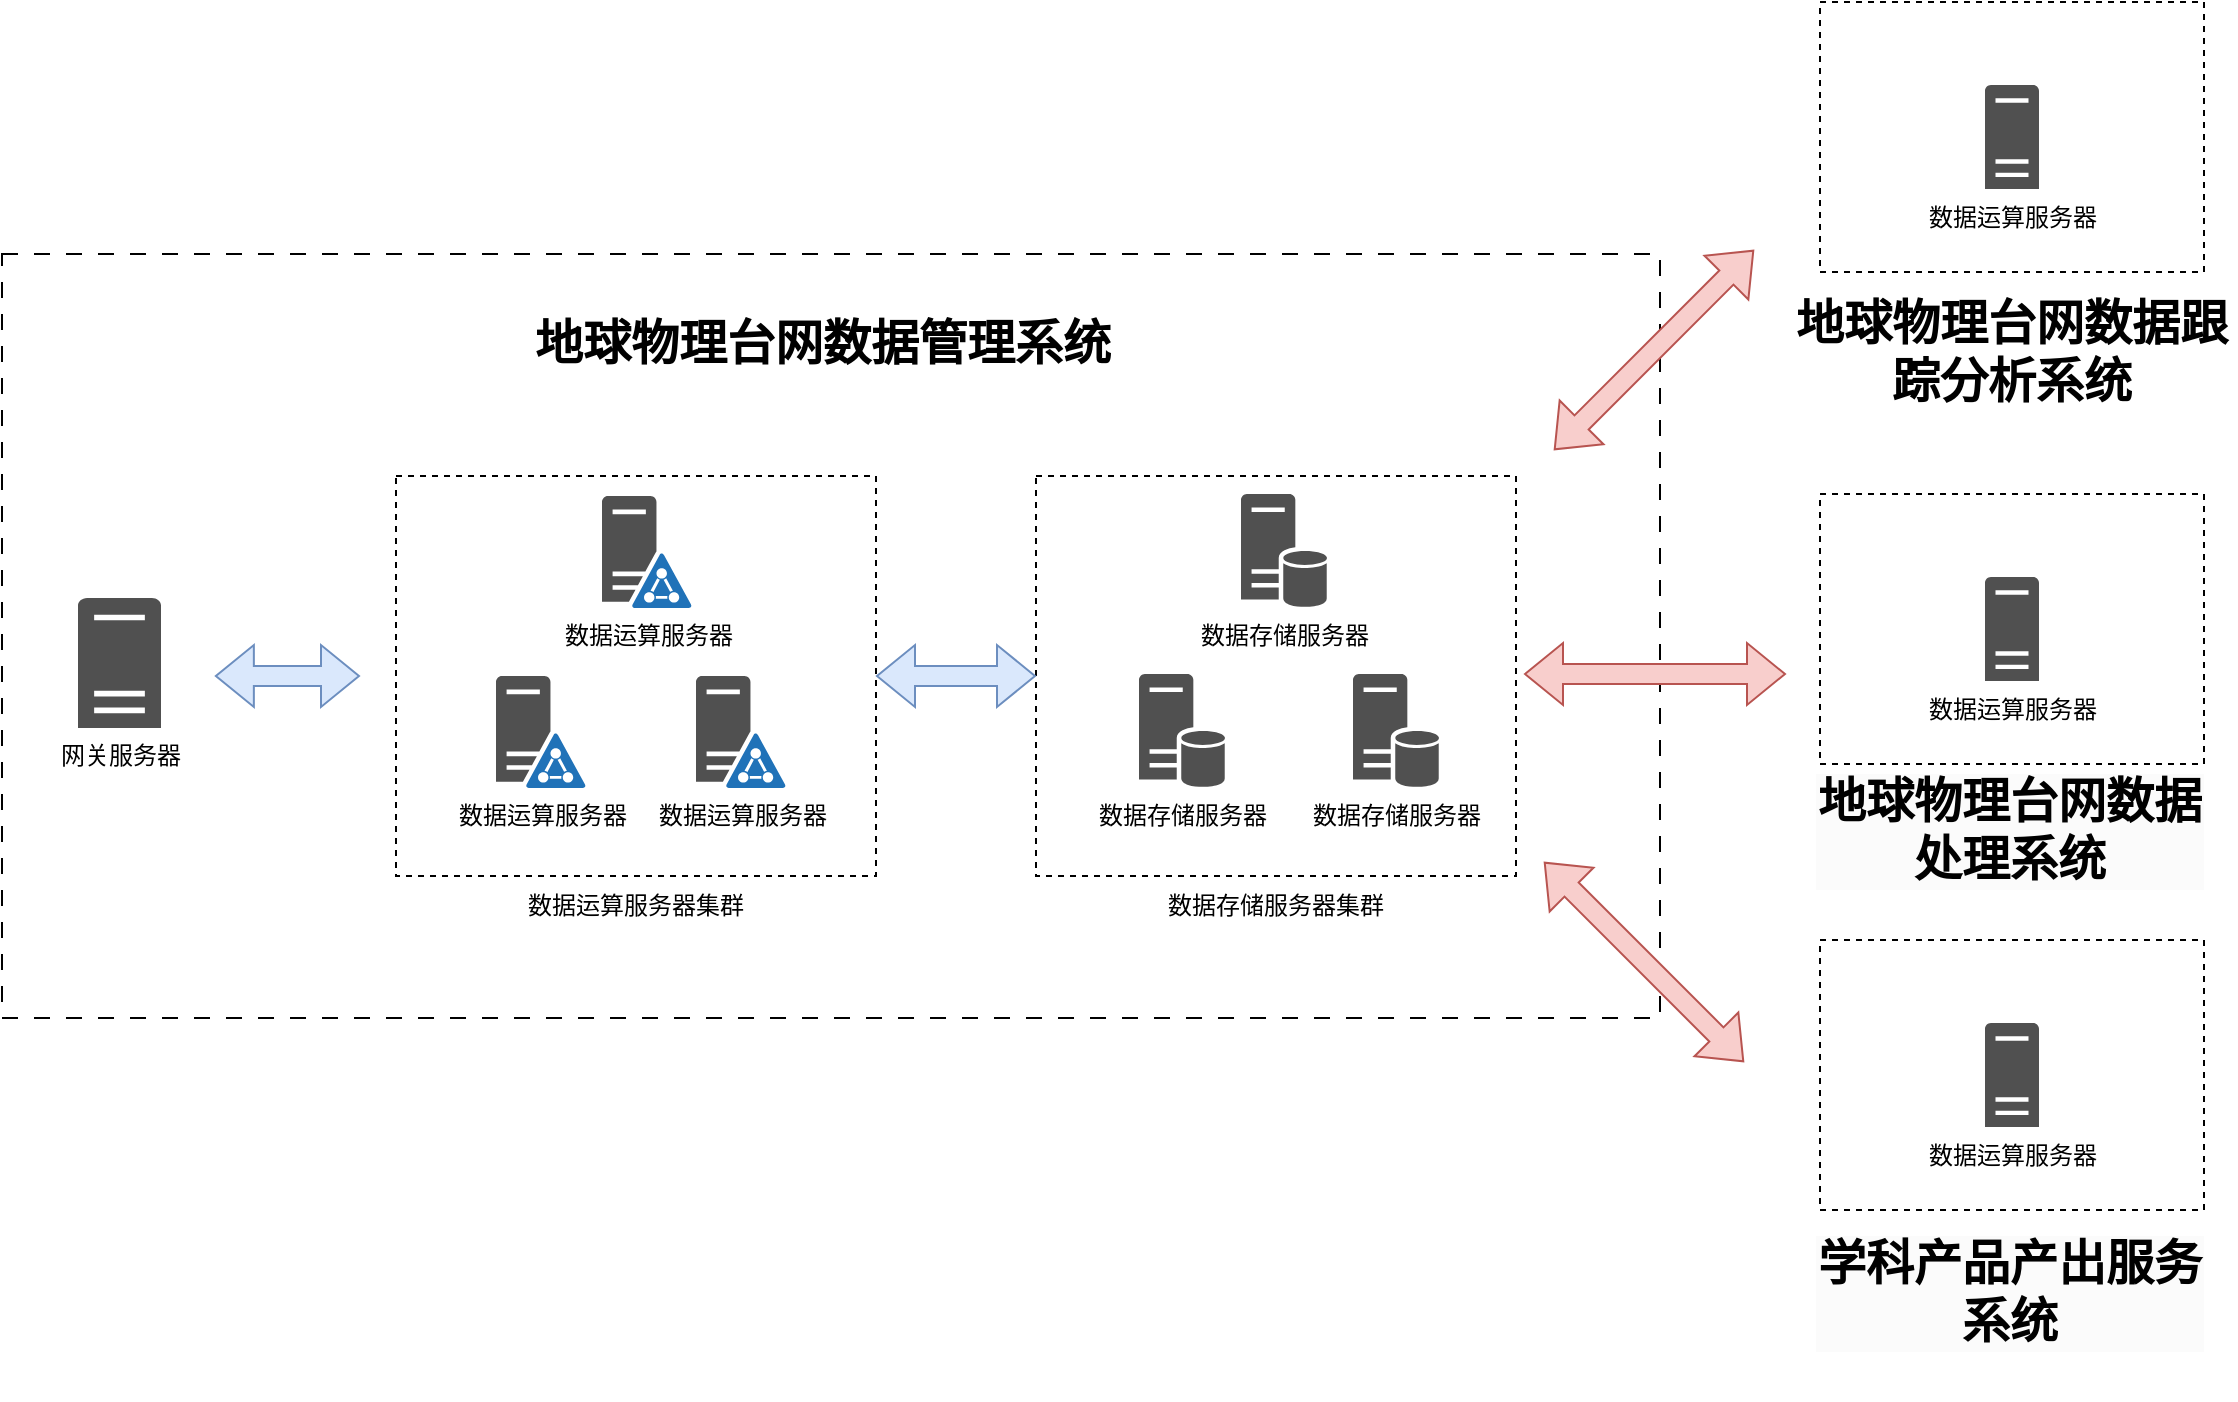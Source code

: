 <mxfile version="22.1.5" type="github" pages="2">
  <diagram name="Page-1" id="197159a0-c6a4-9194-75a8-e4174976684c">
    <mxGraphModel dx="1114" dy="709" grid="0" gridSize="10" guides="1" tooltips="1" connect="1" arrows="1" fold="1" page="1" pageScale="1.5" pageWidth="1169" pageHeight="826" background="none" math="0" shadow="0">
      <root>
        <mxCell id="0" style=";html=1;" />
        <mxCell id="1" style=";html=1;" parent="0" />
        <mxCell id="-atGY7Fb6HlqmJsTW_YP-7" value="" style="rounded=0;whiteSpace=wrap;html=1;dashed=1;dashPattern=8 8;" parent="1" vertex="1">
          <mxGeometry x="199" y="324" width="829" height="382" as="geometry" />
        </mxCell>
        <mxCell id="OvXPD-LgLy1YMoip5yQz-47" value="" style="rounded=0;whiteSpace=wrap;html=1;dashed=1;" parent="1" vertex="1">
          <mxGeometry x="1108" y="198" width="192" height="135" as="geometry" />
        </mxCell>
        <mxCell id="OvXPD-LgLy1YMoip5yQz-46" value="" style="rounded=0;whiteSpace=wrap;html=1;dashed=1;" parent="1" vertex="1">
          <mxGeometry x="1108" y="444" width="192" height="135" as="geometry" />
        </mxCell>
        <mxCell id="OvXPD-LgLy1YMoip5yQz-22" value="" style="rounded=0;whiteSpace=wrap;html=1;dashed=1;" parent="1" vertex="1">
          <mxGeometry x="716" y="435" width="240" height="200" as="geometry" />
        </mxCell>
        <mxCell id="OvXPD-LgLy1YMoip5yQz-21" value="" style="rounded=0;whiteSpace=wrap;html=1;dashed=1;" parent="1" vertex="1">
          <mxGeometry x="396" y="435" width="240" height="200" as="geometry" />
        </mxCell>
        <mxCell id="OvXPD-LgLy1YMoip5yQz-10" value="数据存储服务器" style="sketch=0;shadow=0;dashed=0;html=1;strokeColor=none;fillColor=#505050;labelPosition=center;verticalLabelPosition=bottom;verticalAlign=top;outlineConnect=0;align=center;shape=mxgraph.office.databases.database_server;" parent="1" vertex="1">
          <mxGeometry x="874.5" y="534" width="43" height="57" as="geometry" />
        </mxCell>
        <mxCell id="OvXPD-LgLy1YMoip5yQz-14" value="数据运算服务器" style="sketch=0;pointerEvents=1;shadow=0;dashed=0;html=1;strokeColor=none;fillColor=#505050;labelPosition=center;verticalLabelPosition=bottom;verticalAlign=top;outlineConnect=0;align=center;shape=mxgraph.office.servers.active_directory_federation_services_server_blue;" parent="1" vertex="1">
          <mxGeometry x="499" y="445" width="45" height="56" as="geometry" />
        </mxCell>
        <mxCell id="OvXPD-LgLy1YMoip5yQz-15" value="数据运算服务器" style="sketch=0;pointerEvents=1;shadow=0;dashed=0;html=1;strokeColor=none;fillColor=#505050;labelPosition=center;verticalLabelPosition=bottom;verticalAlign=top;outlineConnect=0;align=center;shape=mxgraph.office.servers.active_directory_federation_services_server_blue;" parent="1" vertex="1">
          <mxGeometry x="546" y="535" width="45" height="56" as="geometry" />
        </mxCell>
        <mxCell id="OvXPD-LgLy1YMoip5yQz-16" value="数据运算服务器" style="sketch=0;pointerEvents=1;shadow=0;dashed=0;html=1;strokeColor=none;fillColor=#505050;labelPosition=center;verticalLabelPosition=bottom;verticalAlign=top;outlineConnect=0;align=center;shape=mxgraph.office.servers.active_directory_federation_services_server_blue;" parent="1" vertex="1">
          <mxGeometry x="446" y="535" width="45" height="56" as="geometry" />
        </mxCell>
        <mxCell id="OvXPD-LgLy1YMoip5yQz-17" value="数据存储服务器" style="sketch=0;shadow=0;dashed=0;html=1;strokeColor=none;fillColor=#505050;labelPosition=center;verticalLabelPosition=bottom;verticalAlign=top;outlineConnect=0;align=center;shape=mxgraph.office.databases.database_server;" parent="1" vertex="1">
          <mxGeometry x="767.5" y="534" width="43" height="57" as="geometry" />
        </mxCell>
        <mxCell id="OvXPD-LgLy1YMoip5yQz-18" value="数据存储服务器" style="sketch=0;shadow=0;dashed=0;html=1;strokeColor=none;fillColor=#505050;labelPosition=center;verticalLabelPosition=bottom;verticalAlign=top;outlineConnect=0;align=center;shape=mxgraph.office.databases.database_server;" parent="1" vertex="1">
          <mxGeometry x="818.5" y="444" width="43" height="57" as="geometry" />
        </mxCell>
        <mxCell id="OvXPD-LgLy1YMoip5yQz-23" value="网关服务器" style="sketch=0;pointerEvents=1;shadow=0;dashed=0;html=1;strokeColor=none;fillColor=#505050;labelPosition=center;verticalLabelPosition=bottom;verticalAlign=top;outlineConnect=0;align=center;shape=mxgraph.office.servers.server_generic;" parent="1" vertex="1">
          <mxGeometry x="237" y="496" width="41.5" height="65" as="geometry" />
        </mxCell>
        <mxCell id="OvXPD-LgLy1YMoip5yQz-31" value="" style="shape=flexArrow;endArrow=classic;startArrow=classic;html=1;rounded=0;fillColor=#dae8fc;strokeColor=#6c8ebf;" parent="1" edge="1">
          <mxGeometry width="100" height="100" relative="1" as="geometry">
            <mxPoint x="636" y="535" as="sourcePoint" />
            <mxPoint x="716" y="535" as="targetPoint" />
          </mxGeometry>
        </mxCell>
        <mxCell id="OvXPD-LgLy1YMoip5yQz-33" value="" style="shape=flexArrow;endArrow=classic;startArrow=classic;html=1;rounded=0;fillColor=#dae8fc;strokeColor=#6c8ebf;" parent="1" edge="1">
          <mxGeometry width="100" height="100" relative="1" as="geometry">
            <mxPoint x="378" y="535" as="sourcePoint" />
            <mxPoint x="305.429" y="535" as="targetPoint" />
          </mxGeometry>
        </mxCell>
        <mxCell id="OvXPD-LgLy1YMoip5yQz-36" value="数据运算服务器集群" style="text;html=1;strokeColor=none;fillColor=none;align=center;verticalAlign=middle;whiteSpace=wrap;rounded=0;" parent="1" vertex="1">
          <mxGeometry x="461" y="635" width="110" height="30" as="geometry" />
        </mxCell>
        <mxCell id="OvXPD-LgLy1YMoip5yQz-37" value="数据存储服务器集群" style="text;html=1;strokeColor=none;fillColor=none;align=center;verticalAlign=middle;whiteSpace=wrap;rounded=0;" parent="1" vertex="1">
          <mxGeometry x="781" y="635" width="110" height="30" as="geometry" />
        </mxCell>
        <mxCell id="OvXPD-LgLy1YMoip5yQz-40" value="&lt;p class=&quot;MsoNormal&quot;&gt;&lt;font style=&quot;font-size: 24px;&quot;&gt;地球物理台网数据管理系统&lt;/font&gt;&lt;/p&gt;" style="text;html=1;strokeColor=none;fillColor=none;align=center;verticalAlign=middle;whiteSpace=wrap;rounded=0;fontStyle=1" parent="1" vertex="1">
          <mxGeometry x="433" y="354" width="353" height="30" as="geometry" />
        </mxCell>
        <mxCell id="OvXPD-LgLy1YMoip5yQz-42" value="数据运算服务器" style="sketch=0;pointerEvents=1;shadow=0;dashed=0;html=1;strokeColor=none;fillColor=#505050;labelPosition=center;verticalLabelPosition=bottom;verticalAlign=top;outlineConnect=0;align=center;shape=mxgraph.office.servers.server_generic;" parent="1" vertex="1">
          <mxGeometry x="1190.5" y="239.5" width="27" height="52" as="geometry" />
        </mxCell>
        <mxCell id="OvXPD-LgLy1YMoip5yQz-43" value="&lt;p class=&quot;MsoNormal&quot;&gt;&lt;font size=&quot;1&quot; style=&quot;&quot;&gt;&lt;b style=&quot;font-size: 24px;&quot;&gt;地球物理台网数据跟踪分析系统&lt;/b&gt;&lt;/font&gt;&lt;/p&gt;" style="text;whiteSpace=wrap;html=1;align=center;" parent="1" vertex="1">
          <mxGeometry x="1092" y="325.5" width="224" height="63.5" as="geometry" />
        </mxCell>
        <mxCell id="OvXPD-LgLy1YMoip5yQz-44" value="&lt;h1 style=&quot;border-color: var(--border-color); color: rgb(0, 0, 0); font-style: normal; font-variant-ligatures: normal; font-variant-caps: normal; letter-spacing: normal; orphans: 2; text-align: center; text-indent: 0px; text-transform: none; widows: 2; word-spacing: 0px; -webkit-text-stroke-width: 0px; background-color: rgb(251, 251, 251); text-decoration-thickness: initial; text-decoration-style: initial; text-decoration-color: initial;&quot;&gt;&lt;span style=&quot;border-color: var(--border-color);&quot;&gt;&lt;span style=&quot;border-color: var(--border-color);&quot;&gt;&lt;font face=&quot;Helvetica&quot; style=&quot;border-color: var(--border-color); font-size: 24px;&quot;&gt;地球物理台网数据处理系统&lt;/font&gt;&lt;/span&gt;&lt;/span&gt;&lt;/h1&gt;" style="text;whiteSpace=wrap;html=1;" parent="1" vertex="1">
          <mxGeometry x="1104" y="561" width="196" height="83" as="geometry" />
        </mxCell>
        <mxCell id="OvXPD-LgLy1YMoip5yQz-45" value="数据运算服务器" style="sketch=0;pointerEvents=1;shadow=0;dashed=0;html=1;strokeColor=none;fillColor=#505050;labelPosition=center;verticalLabelPosition=bottom;verticalAlign=top;outlineConnect=0;align=center;shape=mxgraph.office.servers.server_generic;" parent="1" vertex="1">
          <mxGeometry x="1190.5" y="485.5" width="27" height="52" as="geometry" />
        </mxCell>
        <mxCell id="-atGY7Fb6HlqmJsTW_YP-1" value="" style="rounded=0;whiteSpace=wrap;html=1;dashed=1;" parent="1" vertex="1">
          <mxGeometry x="1108" y="667" width="192" height="135" as="geometry" />
        </mxCell>
        <mxCell id="-atGY7Fb6HlqmJsTW_YP-2" value="&lt;h1 style=&quot;border-color: var(--border-color); color: rgb(0, 0, 0); font-family: Helvetica; font-style: normal; font-variant-ligatures: normal; font-variant-caps: normal; letter-spacing: normal; orphans: 2; text-align: center; text-indent: 0px; text-transform: none; widows: 2; word-spacing: 0px; -webkit-text-stroke-width: 0px; background-color: rgb(251, 251, 251); text-decoration-thickness: initial; text-decoration-style: initial; text-decoration-color: initial;&quot;&gt;&lt;p class=&quot;MsoNormal&quot;&gt;学科产品产出服务系统&lt;/p&gt;&lt;/h1&gt;" style="text;whiteSpace=wrap;html=1;" parent="1" vertex="1">
          <mxGeometry x="1104" y="784" width="196" height="83" as="geometry" />
        </mxCell>
        <mxCell id="-atGY7Fb6HlqmJsTW_YP-3" value="数据运算服务器" style="sketch=0;pointerEvents=1;shadow=0;dashed=0;html=1;strokeColor=none;fillColor=#505050;labelPosition=center;verticalLabelPosition=bottom;verticalAlign=top;outlineConnect=0;align=center;shape=mxgraph.office.servers.server_generic;" parent="1" vertex="1">
          <mxGeometry x="1190.5" y="708.5" width="27" height="52" as="geometry" />
        </mxCell>
        <mxCell id="-atGY7Fb6HlqmJsTW_YP-4" value="" style="shape=flexArrow;endArrow=classic;startArrow=classic;html=1;rounded=0;fillColor=#f8cecc;strokeColor=#b85450;" parent="1" edge="1">
          <mxGeometry width="100" height="100" relative="1" as="geometry">
            <mxPoint x="975" y="422" as="sourcePoint" />
            <mxPoint x="1075" y="322" as="targetPoint" />
          </mxGeometry>
        </mxCell>
        <mxCell id="-atGY7Fb6HlqmJsTW_YP-5" value="" style="shape=flexArrow;endArrow=classic;startArrow=classic;html=1;rounded=0;fillColor=#f8cecc;strokeColor=#b85450;" parent="1" edge="1">
          <mxGeometry width="100" height="100" relative="1" as="geometry">
            <mxPoint x="960" y="534" as="sourcePoint" />
            <mxPoint x="1091" y="534" as="targetPoint" />
          </mxGeometry>
        </mxCell>
        <mxCell id="-atGY7Fb6HlqmJsTW_YP-6" value="" style="shape=flexArrow;endArrow=classic;startArrow=classic;html=1;rounded=0;fillColor=#f8cecc;strokeColor=#b85450;" parent="1" edge="1">
          <mxGeometry width="100" height="100" relative="1" as="geometry">
            <mxPoint x="1070" y="728" as="sourcePoint" />
            <mxPoint x="970" y="628" as="targetPoint" />
          </mxGeometry>
        </mxCell>
      </root>
    </mxGraphModel>
  </diagram>
  <diagram id="-R49sftn46QtKF7uovSq" name="第 2 页">
    <mxGraphModel dx="-180" dy="496" grid="0" gridSize="10" guides="1" tooltips="1" connect="1" arrows="1" fold="1" page="1" pageScale="1" pageWidth="1200" pageHeight="1920" math="0" shadow="0">
      <root>
        <mxCell id="0" />
        <mxCell id="1" parent="0" />
        <mxCell id="VECzNdqrlb_GyDMpjDza-1" value="" style="rounded=0;whiteSpace=wrap;html=1;dashed=1;" parent="1" vertex="1">
          <mxGeometry x="1278" y="311" width="228" height="99" as="geometry" />
        </mxCell>
        <mxCell id="VECzNdqrlb_GyDMpjDza-2" value="(主)数据运算服务器" style="sketch=0;pointerEvents=1;shadow=0;dashed=0;html=1;strokeColor=none;fillColor=#505050;labelPosition=center;verticalLabelPosition=bottom;verticalAlign=top;outlineConnect=0;align=center;shape=mxgraph.office.servers.active_directory_federation_services_server_blue;" parent="1" vertex="1">
          <mxGeometry x="1319" y="323" width="45" height="56" as="geometry" />
        </mxCell>
        <mxCell id="VECzNdqrlb_GyDMpjDza-3" value="(备)数据运算服务器" style="sketch=0;pointerEvents=1;shadow=0;dashed=0;html=1;strokeColor=none;fillColor=#505050;labelPosition=center;verticalLabelPosition=bottom;verticalAlign=top;outlineConnect=0;align=center;shape=mxgraph.office.servers.active_directory_federation_services_server_blue;" parent="1" vertex="1">
          <mxGeometry x="1429" y="323" width="45" height="56" as="geometry" />
        </mxCell>
        <mxCell id="VECzNdqrlb_GyDMpjDza-4" value="数据运算服务器双机热备" style="text;html=1;strokeColor=none;fillColor=none;align=center;verticalAlign=middle;whiteSpace=wrap;rounded=0;" parent="1" vertex="1">
          <mxGeometry x="1335" y="407" width="139" height="30" as="geometry" />
        </mxCell>
        <mxCell id="VECzNdqrlb_GyDMpjDza-5" value="" style="rounded=0;whiteSpace=wrap;html=1;dashed=1;" parent="1" vertex="1">
          <mxGeometry x="1278" y="176" width="227" height="102" as="geometry" />
        </mxCell>
        <mxCell id="VECzNdqrlb_GyDMpjDza-6" value="(主)业务服务器" style="sketch=0;pointerEvents=1;shadow=0;dashed=0;html=1;strokeColor=none;fillColor=#505050;labelPosition=center;verticalLabelPosition=bottom;verticalAlign=top;outlineConnect=0;align=center;shape=mxgraph.office.security.trusted_application_server;" parent="1" vertex="1">
          <mxGeometry x="1318" y="188" width="46" height="57" as="geometry" />
        </mxCell>
        <mxCell id="VECzNdqrlb_GyDMpjDza-7" value="(备)业务服务器" style="sketch=0;pointerEvents=1;shadow=0;dashed=0;html=1;strokeColor=none;fillColor=#505050;labelPosition=center;verticalLabelPosition=bottom;verticalAlign=top;outlineConnect=0;align=center;shape=mxgraph.office.security.trusted_application_server;" parent="1" vertex="1">
          <mxGeometry x="1423" y="188" width="46" height="57" as="geometry" />
        </mxCell>
        <mxCell id="VECzNdqrlb_GyDMpjDza-8" value="业务服务器双机热备" style="text;html=1;strokeColor=none;fillColor=none;align=center;verticalAlign=middle;whiteSpace=wrap;rounded=0;" parent="1" vertex="1">
          <mxGeometry x="1322" y="275" width="139" height="30" as="geometry" />
        </mxCell>
        <mxCell id="VECzNdqrlb_GyDMpjDza-9" value="网关(负载均衡)服务器" style="sketch=0;pointerEvents=1;shadow=0;dashed=0;html=1;strokeColor=none;fillColor=#505050;labelPosition=center;verticalLabelPosition=bottom;verticalAlign=top;outlineConnect=0;align=center;shape=mxgraph.office.security.trusted_application_server;" parent="1" vertex="1">
          <mxGeometry x="1371" y="64" width="46" height="57" as="geometry" />
        </mxCell>
        <mxCell id="VECzNdqrlb_GyDMpjDza-10" value="&lt;span style=&quot;color: rgb(0, 0, 0); font-family: 宋体; font-size: 28px; font-style: normal; font-variant-ligatures: normal; font-variant-caps: normal; font-weight: 700; letter-spacing: normal; orphans: 2; text-align: left; text-indent: 0px; text-transform: none; widows: 2; word-spacing: 0px; -webkit-text-stroke-width: 0px; background-color: rgb(251, 251, 251); text-decoration-thickness: initial; text-decoration-style: initial; text-decoration-color: initial; float: none; display: inline !important;&quot;&gt;云南预报综合业务服务系统&lt;/span&gt;" style="text;whiteSpace=wrap;html=1;" parent="1" vertex="1">
          <mxGeometry x="1222.995" y="424.001" width="371" height="56" as="geometry" />
        </mxCell>
        <mxCell id="VECzNdqrlb_GyDMpjDza-11" value="" style="shape=flexArrow;endArrow=classic;startArrow=classic;html=1;rounded=0;fillColor=#dae8fc;strokeColor=#6c8ebf;" parent="1" edge="1">
          <mxGeometry width="100" height="100" relative="1" as="geometry">
            <mxPoint x="1326" y="185" as="sourcePoint" />
            <mxPoint x="1367" y="143" as="targetPoint" />
          </mxGeometry>
        </mxCell>
        <mxCell id="VECzNdqrlb_GyDMpjDza-12" value="" style="shape=flexArrow;endArrow=classic;startArrow=classic;html=1;rounded=0;fillColor=#dae8fc;strokeColor=#6c8ebf;" parent="1" edge="1">
          <mxGeometry width="100" height="100" relative="1" as="geometry">
            <mxPoint x="1399.0" y="143" as="sourcePoint" />
            <mxPoint x="1440.0" y="185" as="targetPoint" />
          </mxGeometry>
        </mxCell>
        <mxCell id="VECzNdqrlb_GyDMpjDza-13" value="" style="shape=flexArrow;endArrow=classic;startArrow=classic;html=1;rounded=0;width=9.565;startSize=5.191;fillColor=#dae8fc;strokeColor=#6c8ebf;" parent="1" edge="1">
          <mxGeometry width="100" height="100" relative="1" as="geometry">
            <mxPoint x="1332" y="326" as="sourcePoint" />
            <mxPoint x="1332" y="263" as="targetPoint" />
            <Array as="points">
              <mxPoint x="1332" y="293" />
            </Array>
          </mxGeometry>
        </mxCell>
        <mxCell id="VECzNdqrlb_GyDMpjDza-14" value="" style="shape=flexArrow;endArrow=classic;startArrow=classic;html=1;rounded=0;width=9.565;startSize=5.191;fillColor=#dae8fc;strokeColor=#6c8ebf;" parent="1" edge="1">
          <mxGeometry width="100" height="100" relative="1" as="geometry">
            <mxPoint x="1448" y="323" as="sourcePoint" />
            <mxPoint x="1448" y="260" as="targetPoint" />
            <Array as="points">
              <mxPoint x="1448" y="290" />
            </Array>
          </mxGeometry>
        </mxCell>
        <mxCell id="txeO43J3Ei8Qvxe_MB5s-5" value="" style="rounded=0;whiteSpace=wrap;html=1;dashed=1;" vertex="1" parent="1">
          <mxGeometry x="1710" y="173" width="227" height="110" as="geometry" />
        </mxCell>
        <mxCell id="txeO43J3Ei8Qvxe_MB5s-6" value="(主)业务服务器&lt;br&gt;(主)数据库服务器" style="sketch=0;pointerEvents=1;shadow=0;dashed=0;html=1;strokeColor=none;fillColor=#505050;labelPosition=center;verticalLabelPosition=bottom;verticalAlign=top;outlineConnect=0;align=center;shape=mxgraph.office.security.trusted_application_server;" vertex="1" parent="1">
          <mxGeometry x="1750" y="185" width="46" height="57" as="geometry" />
        </mxCell>
        <mxCell id="txeO43J3Ei8Qvxe_MB5s-7" value="(备)业务服务器&lt;br&gt;(备)数据库服务器" style="sketch=0;pointerEvents=1;shadow=0;dashed=0;html=1;strokeColor=none;fillColor=#505050;labelPosition=center;verticalLabelPosition=bottom;verticalAlign=top;outlineConnect=0;align=center;shape=mxgraph.office.security.trusted_application_server;" vertex="1" parent="1">
          <mxGeometry x="1855" y="185" width="46" height="57" as="geometry" />
        </mxCell>
        <mxCell id="txeO43J3Ei8Qvxe_MB5s-8" value="业务服务器双机热备" style="text;html=1;strokeColor=none;fillColor=none;align=center;verticalAlign=middle;whiteSpace=wrap;rounded=0;" vertex="1" parent="1">
          <mxGeometry x="1754" y="281" width="139" height="30" as="geometry" />
        </mxCell>
        <mxCell id="txeO43J3Ei8Qvxe_MB5s-9" value="网关(负载均衡)服务器" style="sketch=0;pointerEvents=1;shadow=0;dashed=0;html=1;strokeColor=none;fillColor=#505050;labelPosition=center;verticalLabelPosition=bottom;verticalAlign=top;outlineConnect=0;align=center;shape=mxgraph.office.security.trusted_application_server;" vertex="1" parent="1">
          <mxGeometry x="1803" y="61" width="46" height="57" as="geometry" />
        </mxCell>
        <mxCell id="txeO43J3Ei8Qvxe_MB5s-10" value="&lt;span style=&quot;color: rgb(0, 0, 0); font-family: 宋体; font-size: 28px; font-style: normal; font-variant-ligatures: normal; font-variant-caps: normal; font-weight: 700; letter-spacing: normal; orphans: 2; text-align: left; text-indent: 0px; text-transform: none; widows: 2; word-spacing: 0px; -webkit-text-stroke-width: 0px; background-color: rgb(251, 251, 251); text-decoration-thickness: initial; text-decoration-style: initial; text-decoration-color: initial; float: none; display: inline !important;&quot;&gt;云南预报综合业务服务系统&lt;/span&gt;" style="text;whiteSpace=wrap;html=1;" vertex="1" parent="1">
          <mxGeometry x="1640.495" y="305.001" width="371" height="56" as="geometry" />
        </mxCell>
        <mxCell id="txeO43J3Ei8Qvxe_MB5s-11" value="" style="shape=flexArrow;endArrow=classic;startArrow=classic;html=1;rounded=0;fillColor=#dae8fc;strokeColor=#6c8ebf;" edge="1" parent="1">
          <mxGeometry width="100" height="100" relative="1" as="geometry">
            <mxPoint x="1758" y="182" as="sourcePoint" />
            <mxPoint x="1799" y="140" as="targetPoint" />
          </mxGeometry>
        </mxCell>
        <mxCell id="txeO43J3Ei8Qvxe_MB5s-12" value="" style="shape=flexArrow;endArrow=classic;startArrow=classic;html=1;rounded=0;fillColor=#dae8fc;strokeColor=#6c8ebf;" edge="1" parent="1">
          <mxGeometry width="100" height="100" relative="1" as="geometry">
            <mxPoint x="1831.0" y="140" as="sourcePoint" />
            <mxPoint x="1872.0" y="182" as="targetPoint" />
          </mxGeometry>
        </mxCell>
      </root>
    </mxGraphModel>
  </diagram>
</mxfile>
